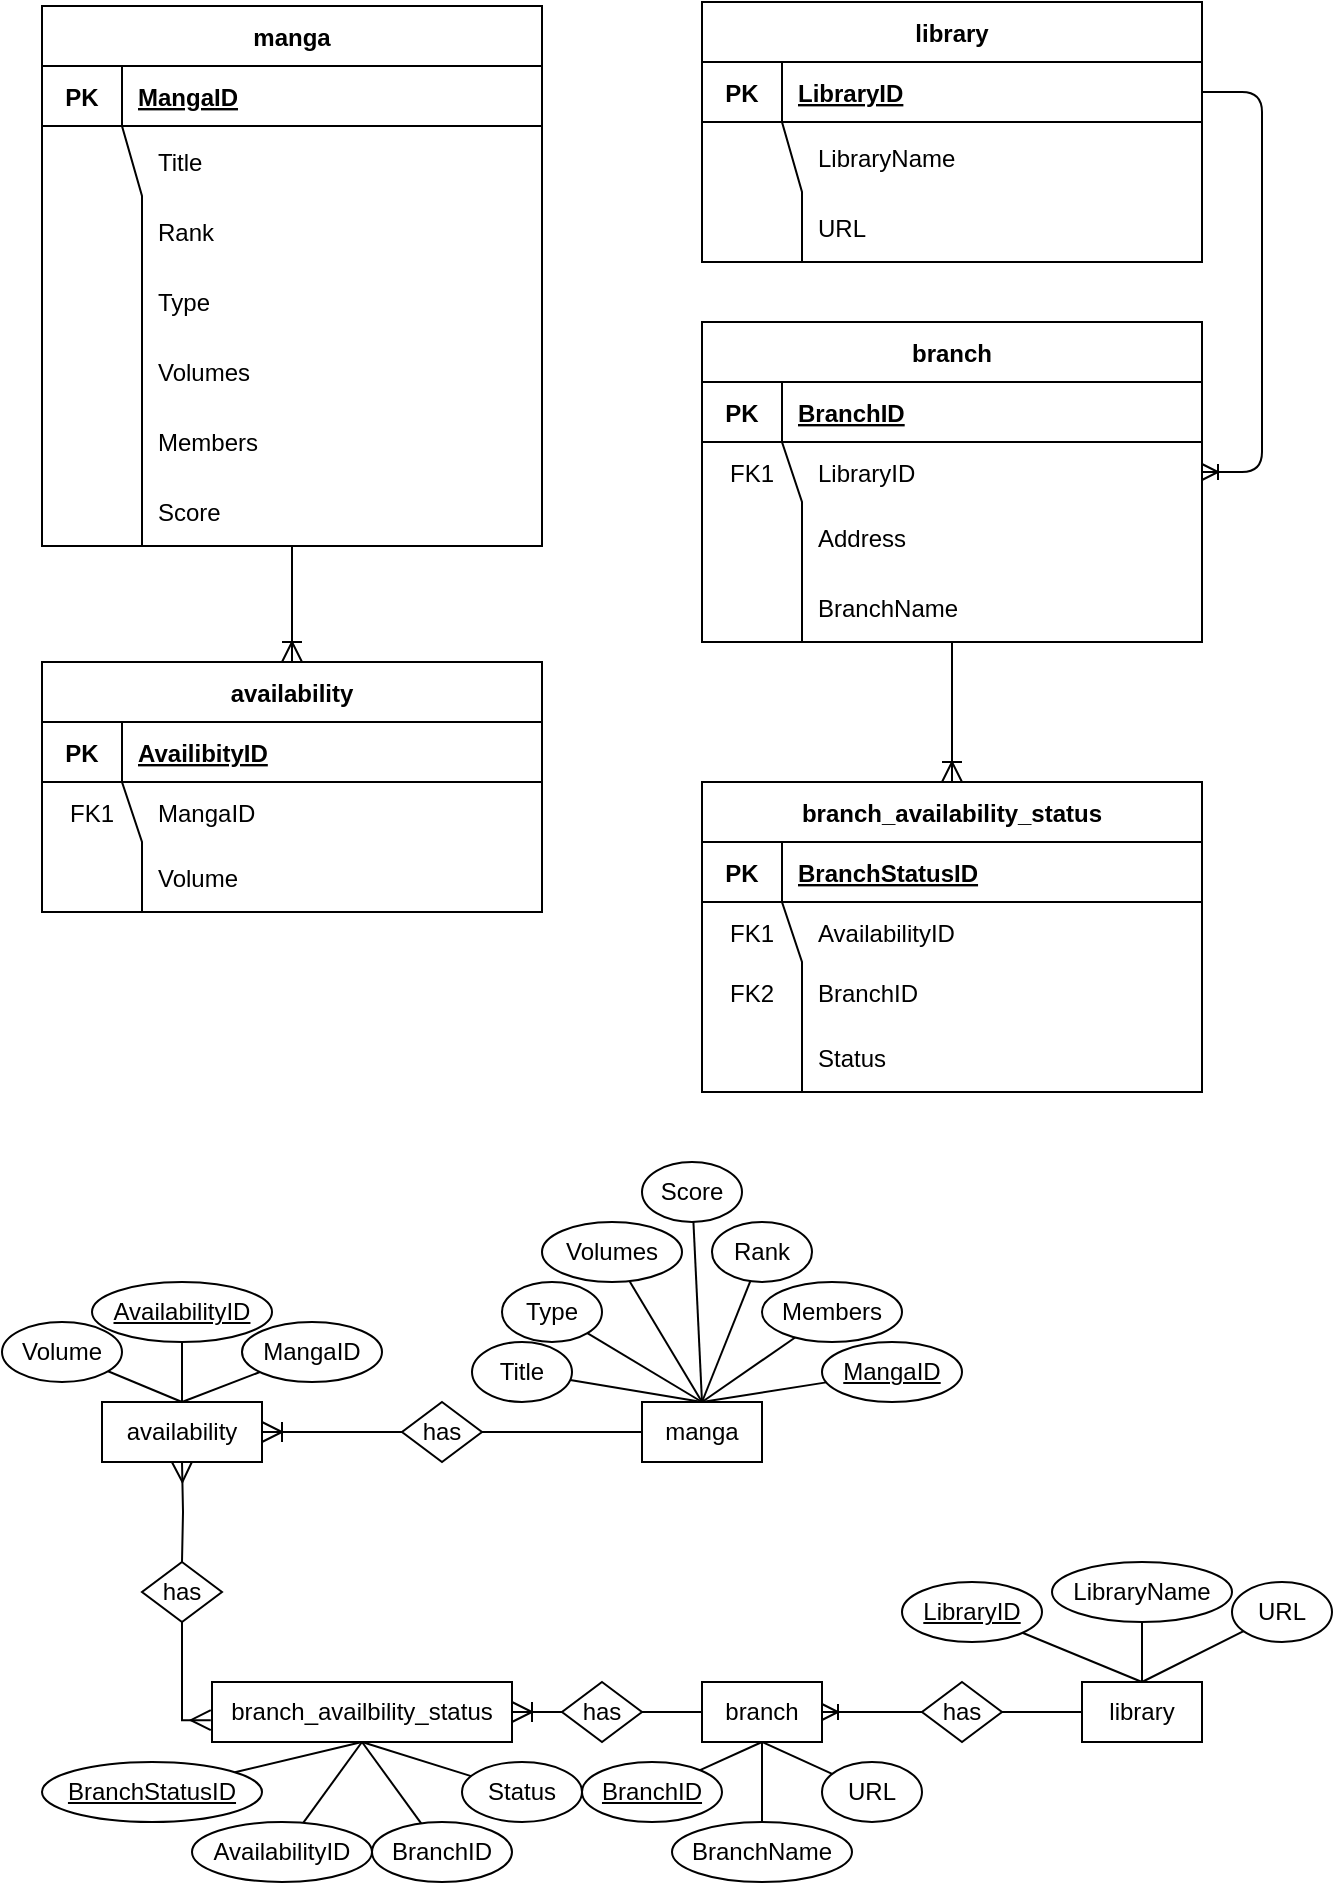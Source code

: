 <mxfile version="26.2.14">
  <diagram id="R2lEEEUBdFMjLlhIrx00" name="Page-1">
    <mxGraphModel dx="891" dy="528" grid="1" gridSize="10" guides="1" tooltips="1" connect="1" arrows="1" fold="1" page="1" pageScale="1" pageWidth="850" pageHeight="1100" math="0" shadow="0" extFonts="Permanent Marker^https://fonts.googleapis.com/css?family=Permanent+Marker">
      <root>
        <mxCell id="0" />
        <mxCell id="1" parent="0" />
        <mxCell id="C-vyLk0tnHw3VtMMgP7b-12" value="" style="edgeStyle=entityRelationEdgeStyle;endArrow=ERoneToMany;startArrow=none;endFill=0;startFill=0;" parent="1" source="C-vyLk0tnHw3VtMMgP7b-3" target="C-vyLk0tnHw3VtMMgP7b-17" edge="1">
          <mxGeometry width="100" height="100" relative="1" as="geometry">
            <mxPoint x="400" y="180" as="sourcePoint" />
            <mxPoint x="460" y="205" as="targetPoint" />
          </mxGeometry>
        </mxCell>
        <mxCell id="C-vyLk0tnHw3VtMMgP7b-2" value="library" style="shape=table;startSize=30;container=1;collapsible=1;childLayout=tableLayout;fixedRows=1;rowLines=0;fontStyle=1;align=center;resizeLast=1;" parent="1" vertex="1">
          <mxGeometry x="450" y="120" width="250" height="130" as="geometry" />
        </mxCell>
        <mxCell id="C-vyLk0tnHw3VtMMgP7b-3" value="" style="shape=partialRectangle;collapsible=0;dropTarget=0;pointerEvents=0;fillColor=none;points=[[0,0.5],[1,0.5]];portConstraint=eastwest;top=0;left=0;right=0;bottom=1;" parent="C-vyLk0tnHw3VtMMgP7b-2" vertex="1">
          <mxGeometry y="30" width="250" height="30" as="geometry" />
        </mxCell>
        <mxCell id="C-vyLk0tnHw3VtMMgP7b-4" value="PK" style="shape=partialRectangle;overflow=hidden;connectable=0;fillColor=none;top=0;left=0;bottom=0;right=0;fontStyle=1;" parent="C-vyLk0tnHw3VtMMgP7b-3" vertex="1">
          <mxGeometry width="40" height="30" as="geometry">
            <mxRectangle width="40" height="30" as="alternateBounds" />
          </mxGeometry>
        </mxCell>
        <mxCell id="C-vyLk0tnHw3VtMMgP7b-5" value="LibraryID" style="shape=partialRectangle;overflow=hidden;connectable=0;fillColor=none;top=0;left=0;bottom=0;right=0;align=left;spacingLeft=6;fontStyle=5;" parent="C-vyLk0tnHw3VtMMgP7b-3" vertex="1">
          <mxGeometry x="40" width="210" height="30" as="geometry">
            <mxRectangle width="210" height="30" as="alternateBounds" />
          </mxGeometry>
        </mxCell>
        <mxCell id="C-vyLk0tnHw3VtMMgP7b-6" value="" style="shape=partialRectangle;collapsible=0;dropTarget=0;pointerEvents=0;fillColor=none;points=[[0,0.5],[1,0.5]];portConstraint=eastwest;top=0;left=0;right=0;bottom=0;" parent="C-vyLk0tnHw3VtMMgP7b-2" vertex="1">
          <mxGeometry y="60" width="250" height="35" as="geometry" />
        </mxCell>
        <mxCell id="C-vyLk0tnHw3VtMMgP7b-7" value="" style="shape=partialRectangle;overflow=hidden;connectable=0;fillColor=none;top=0;left=0;bottom=0;right=0;" parent="C-vyLk0tnHw3VtMMgP7b-6" vertex="1">
          <mxGeometry width="50" height="35" as="geometry">
            <mxRectangle width="50" height="35" as="alternateBounds" />
          </mxGeometry>
        </mxCell>
        <mxCell id="C-vyLk0tnHw3VtMMgP7b-8" value="LibraryName" style="shape=partialRectangle;overflow=hidden;connectable=0;fillColor=none;top=0;left=0;bottom=0;right=0;align=left;spacingLeft=6;" parent="C-vyLk0tnHw3VtMMgP7b-6" vertex="1">
          <mxGeometry x="50" width="200" height="35" as="geometry">
            <mxRectangle width="200" height="35" as="alternateBounds" />
          </mxGeometry>
        </mxCell>
        <mxCell id="C-vyLk0tnHw3VtMMgP7b-9" value="" style="shape=partialRectangle;collapsible=0;dropTarget=0;pointerEvents=0;fillColor=none;points=[[0,0.5],[1,0.5]];portConstraint=eastwest;top=0;left=0;right=0;bottom=0;" parent="C-vyLk0tnHw3VtMMgP7b-2" vertex="1">
          <mxGeometry y="95" width="250" height="35" as="geometry" />
        </mxCell>
        <mxCell id="C-vyLk0tnHw3VtMMgP7b-10" value="" style="shape=partialRectangle;overflow=hidden;connectable=0;fillColor=none;top=0;left=0;bottom=0;right=0;" parent="C-vyLk0tnHw3VtMMgP7b-9" vertex="1">
          <mxGeometry width="50" height="35" as="geometry">
            <mxRectangle width="50" height="35" as="alternateBounds" />
          </mxGeometry>
        </mxCell>
        <mxCell id="C-vyLk0tnHw3VtMMgP7b-11" value="URL" style="shape=partialRectangle;overflow=hidden;connectable=0;fillColor=none;top=0;left=0;bottom=0;right=0;align=left;spacingLeft=6;" parent="C-vyLk0tnHw3VtMMgP7b-9" vertex="1">
          <mxGeometry x="50" width="200" height="35" as="geometry">
            <mxRectangle width="200" height="35" as="alternateBounds" />
          </mxGeometry>
        </mxCell>
        <mxCell id="C-vyLk0tnHw3VtMMgP7b-13" value="branch" style="shape=table;startSize=30;container=1;collapsible=1;childLayout=tableLayout;fixedRows=1;rowLines=0;fontStyle=1;align=center;resizeLast=1;" parent="1" vertex="1">
          <mxGeometry x="450" y="280" width="250" height="160" as="geometry" />
        </mxCell>
        <mxCell id="C-vyLk0tnHw3VtMMgP7b-14" value="" style="shape=partialRectangle;collapsible=0;dropTarget=0;pointerEvents=0;fillColor=none;points=[[0,0.5],[1,0.5]];portConstraint=eastwest;top=0;left=0;right=0;bottom=1;" parent="C-vyLk0tnHw3VtMMgP7b-13" vertex="1">
          <mxGeometry y="30" width="250" height="30" as="geometry" />
        </mxCell>
        <mxCell id="C-vyLk0tnHw3VtMMgP7b-15" value="PK" style="shape=partialRectangle;overflow=hidden;connectable=0;fillColor=none;top=0;left=0;bottom=0;right=0;fontStyle=1;" parent="C-vyLk0tnHw3VtMMgP7b-14" vertex="1">
          <mxGeometry width="40" height="30" as="geometry">
            <mxRectangle width="40" height="30" as="alternateBounds" />
          </mxGeometry>
        </mxCell>
        <mxCell id="C-vyLk0tnHw3VtMMgP7b-16" value="BranchID" style="shape=partialRectangle;overflow=hidden;connectable=0;fillColor=none;top=0;left=0;bottom=0;right=0;align=left;spacingLeft=6;fontStyle=5;" parent="C-vyLk0tnHw3VtMMgP7b-14" vertex="1">
          <mxGeometry x="40" width="210" height="30" as="geometry">
            <mxRectangle width="210" height="30" as="alternateBounds" />
          </mxGeometry>
        </mxCell>
        <mxCell id="C-vyLk0tnHw3VtMMgP7b-17" value="" style="shape=partialRectangle;collapsible=0;dropTarget=0;pointerEvents=0;fillColor=none;points=[[0,0.5],[1,0.5]];portConstraint=eastwest;top=0;left=0;right=0;bottom=0;" parent="C-vyLk0tnHw3VtMMgP7b-13" vertex="1">
          <mxGeometry y="60" width="250" height="30" as="geometry" />
        </mxCell>
        <mxCell id="C-vyLk0tnHw3VtMMgP7b-18" value="FK1" style="shape=partialRectangle;overflow=hidden;connectable=0;fillColor=none;top=0;left=0;bottom=0;right=0;" parent="C-vyLk0tnHw3VtMMgP7b-17" vertex="1">
          <mxGeometry width="50" height="30" as="geometry">
            <mxRectangle width="50" height="30" as="alternateBounds" />
          </mxGeometry>
        </mxCell>
        <mxCell id="C-vyLk0tnHw3VtMMgP7b-19" value="LibraryID" style="shape=partialRectangle;overflow=hidden;connectable=0;fillColor=none;top=0;left=0;bottom=0;right=0;align=left;spacingLeft=6;" parent="C-vyLk0tnHw3VtMMgP7b-17" vertex="1">
          <mxGeometry x="50" width="200" height="30" as="geometry">
            <mxRectangle width="200" height="30" as="alternateBounds" />
          </mxGeometry>
        </mxCell>
        <mxCell id="C-vyLk0tnHw3VtMMgP7b-20" value="" style="shape=partialRectangle;collapsible=0;dropTarget=0;pointerEvents=0;fillColor=none;points=[[0,0.5],[1,0.5]];portConstraint=eastwest;top=0;left=0;right=0;bottom=0;" parent="C-vyLk0tnHw3VtMMgP7b-13" vertex="1">
          <mxGeometry y="90" width="250" height="35" as="geometry" />
        </mxCell>
        <mxCell id="C-vyLk0tnHw3VtMMgP7b-21" value="" style="shape=partialRectangle;overflow=hidden;connectable=0;fillColor=none;top=0;left=0;bottom=0;right=0;" parent="C-vyLk0tnHw3VtMMgP7b-20" vertex="1">
          <mxGeometry width="50" height="35" as="geometry">
            <mxRectangle width="50" height="35" as="alternateBounds" />
          </mxGeometry>
        </mxCell>
        <mxCell id="C-vyLk0tnHw3VtMMgP7b-22" value="Address" style="shape=partialRectangle;overflow=hidden;connectable=0;fillColor=none;top=0;left=0;bottom=0;right=0;align=left;spacingLeft=6;" parent="C-vyLk0tnHw3VtMMgP7b-20" vertex="1">
          <mxGeometry x="50" width="200" height="35" as="geometry">
            <mxRectangle width="200" height="35" as="alternateBounds" />
          </mxGeometry>
        </mxCell>
        <mxCell id="KkR_2vFUV-d7AuDX6PfG-1" style="shape=partialRectangle;collapsible=0;dropTarget=0;pointerEvents=0;fillColor=none;points=[[0,0.5],[1,0.5]];portConstraint=eastwest;top=0;left=0;right=0;bottom=0;" parent="C-vyLk0tnHw3VtMMgP7b-13" vertex="1">
          <mxGeometry y="125" width="250" height="35" as="geometry" />
        </mxCell>
        <mxCell id="KkR_2vFUV-d7AuDX6PfG-2" style="shape=partialRectangle;overflow=hidden;connectable=0;fillColor=none;top=0;left=0;bottom=0;right=0;" parent="KkR_2vFUV-d7AuDX6PfG-1" vertex="1">
          <mxGeometry width="50" height="35" as="geometry">
            <mxRectangle width="50" height="35" as="alternateBounds" />
          </mxGeometry>
        </mxCell>
        <mxCell id="KkR_2vFUV-d7AuDX6PfG-3" value="BranchName" style="shape=partialRectangle;overflow=hidden;connectable=0;fillColor=none;top=0;left=0;bottom=0;right=0;align=left;spacingLeft=6;" parent="KkR_2vFUV-d7AuDX6PfG-1" vertex="1">
          <mxGeometry x="50" width="200" height="35" as="geometry">
            <mxRectangle width="200" height="35" as="alternateBounds" />
          </mxGeometry>
        </mxCell>
        <mxCell id="C-vyLk0tnHw3VtMMgP7b-23" value="manga" style="shape=table;startSize=30;container=1;collapsible=1;childLayout=tableLayout;fixedRows=1;rowLines=0;fontStyle=1;align=center;resizeLast=1;" parent="1" vertex="1">
          <mxGeometry x="120" y="122" width="250" height="270" as="geometry" />
        </mxCell>
        <mxCell id="C-vyLk0tnHw3VtMMgP7b-24" value="" style="shape=partialRectangle;collapsible=0;dropTarget=0;pointerEvents=0;fillColor=none;points=[[0,0.5],[1,0.5]];portConstraint=eastwest;top=0;left=0;right=0;bottom=1;" parent="C-vyLk0tnHw3VtMMgP7b-23" vertex="1">
          <mxGeometry y="30" width="250" height="30" as="geometry" />
        </mxCell>
        <mxCell id="C-vyLk0tnHw3VtMMgP7b-25" value="PK" style="shape=partialRectangle;overflow=hidden;connectable=0;fillColor=none;top=0;left=0;bottom=0;right=0;fontStyle=1;" parent="C-vyLk0tnHw3VtMMgP7b-24" vertex="1">
          <mxGeometry width="40" height="30" as="geometry">
            <mxRectangle width="40" height="30" as="alternateBounds" />
          </mxGeometry>
        </mxCell>
        <mxCell id="C-vyLk0tnHw3VtMMgP7b-26" value="MangaID" style="shape=partialRectangle;overflow=hidden;connectable=0;fillColor=none;top=0;left=0;bottom=0;right=0;align=left;spacingLeft=6;fontStyle=5;" parent="C-vyLk0tnHw3VtMMgP7b-24" vertex="1">
          <mxGeometry x="40" width="210" height="30" as="geometry">
            <mxRectangle width="210" height="30" as="alternateBounds" />
          </mxGeometry>
        </mxCell>
        <mxCell id="C-vyLk0tnHw3VtMMgP7b-27" value="" style="shape=partialRectangle;collapsible=0;dropTarget=0;pointerEvents=0;fillColor=none;points=[[0,0.5],[1,0.5]];portConstraint=eastwest;top=0;left=0;right=0;bottom=0;" parent="C-vyLk0tnHw3VtMMgP7b-23" vertex="1">
          <mxGeometry y="60" width="250" height="35" as="geometry" />
        </mxCell>
        <mxCell id="C-vyLk0tnHw3VtMMgP7b-28" value="" style="shape=partialRectangle;overflow=hidden;connectable=0;fillColor=none;top=0;left=0;bottom=0;right=0;" parent="C-vyLk0tnHw3VtMMgP7b-27" vertex="1">
          <mxGeometry width="50" height="35" as="geometry">
            <mxRectangle width="50" height="35" as="alternateBounds" />
          </mxGeometry>
        </mxCell>
        <mxCell id="C-vyLk0tnHw3VtMMgP7b-29" value="Title" style="shape=partialRectangle;overflow=hidden;connectable=0;fillColor=none;top=0;left=0;bottom=0;right=0;align=left;spacingLeft=6;" parent="C-vyLk0tnHw3VtMMgP7b-27" vertex="1">
          <mxGeometry x="50" width="200" height="35" as="geometry">
            <mxRectangle width="200" height="35" as="alternateBounds" />
          </mxGeometry>
        </mxCell>
        <mxCell id="FJgKcHKYgb7O-SjtHG3u-8" style="shape=partialRectangle;collapsible=0;dropTarget=0;pointerEvents=0;fillColor=none;points=[[0,0.5],[1,0.5]];portConstraint=eastwest;top=0;left=0;right=0;bottom=0;" parent="C-vyLk0tnHw3VtMMgP7b-23" vertex="1">
          <mxGeometry y="95" width="250" height="35" as="geometry" />
        </mxCell>
        <mxCell id="FJgKcHKYgb7O-SjtHG3u-9" style="shape=partialRectangle;overflow=hidden;connectable=0;fillColor=none;top=0;left=0;bottom=0;right=0;" parent="FJgKcHKYgb7O-SjtHG3u-8" vertex="1">
          <mxGeometry width="50" height="35" as="geometry">
            <mxRectangle width="50" height="35" as="alternateBounds" />
          </mxGeometry>
        </mxCell>
        <mxCell id="FJgKcHKYgb7O-SjtHG3u-10" value="Rank" style="shape=partialRectangle;overflow=hidden;connectable=0;fillColor=none;top=0;left=0;bottom=0;right=0;align=left;spacingLeft=6;" parent="FJgKcHKYgb7O-SjtHG3u-8" vertex="1">
          <mxGeometry x="50" width="200" height="35" as="geometry">
            <mxRectangle width="200" height="35" as="alternateBounds" />
          </mxGeometry>
        </mxCell>
        <mxCell id="FJgKcHKYgb7O-SjtHG3u-11" style="shape=partialRectangle;collapsible=0;dropTarget=0;pointerEvents=0;fillColor=none;points=[[0,0.5],[1,0.5]];portConstraint=eastwest;top=0;left=0;right=0;bottom=0;" parent="C-vyLk0tnHw3VtMMgP7b-23" vertex="1">
          <mxGeometry y="130" width="250" height="35" as="geometry" />
        </mxCell>
        <mxCell id="FJgKcHKYgb7O-SjtHG3u-12" style="shape=partialRectangle;overflow=hidden;connectable=0;fillColor=none;top=0;left=0;bottom=0;right=0;" parent="FJgKcHKYgb7O-SjtHG3u-11" vertex="1">
          <mxGeometry width="50" height="35" as="geometry">
            <mxRectangle width="50" height="35" as="alternateBounds" />
          </mxGeometry>
        </mxCell>
        <mxCell id="FJgKcHKYgb7O-SjtHG3u-13" value="Type" style="shape=partialRectangle;overflow=hidden;connectable=0;fillColor=none;top=0;left=0;bottom=0;right=0;align=left;spacingLeft=6;" parent="FJgKcHKYgb7O-SjtHG3u-11" vertex="1">
          <mxGeometry x="50" width="200" height="35" as="geometry">
            <mxRectangle width="200" height="35" as="alternateBounds" />
          </mxGeometry>
        </mxCell>
        <mxCell id="FJgKcHKYgb7O-SjtHG3u-14" style="shape=partialRectangle;collapsible=0;dropTarget=0;pointerEvents=0;fillColor=none;points=[[0,0.5],[1,0.5]];portConstraint=eastwest;top=0;left=0;right=0;bottom=0;" parent="C-vyLk0tnHw3VtMMgP7b-23" vertex="1">
          <mxGeometry y="165" width="250" height="35" as="geometry" />
        </mxCell>
        <mxCell id="FJgKcHKYgb7O-SjtHG3u-15" style="shape=partialRectangle;overflow=hidden;connectable=0;fillColor=none;top=0;left=0;bottom=0;right=0;" parent="FJgKcHKYgb7O-SjtHG3u-14" vertex="1">
          <mxGeometry width="50" height="35" as="geometry">
            <mxRectangle width="50" height="35" as="alternateBounds" />
          </mxGeometry>
        </mxCell>
        <mxCell id="FJgKcHKYgb7O-SjtHG3u-16" value="Volumes" style="shape=partialRectangle;overflow=hidden;connectable=0;fillColor=none;top=0;left=0;bottom=0;right=0;align=left;spacingLeft=6;" parent="FJgKcHKYgb7O-SjtHG3u-14" vertex="1">
          <mxGeometry x="50" width="200" height="35" as="geometry">
            <mxRectangle width="200" height="35" as="alternateBounds" />
          </mxGeometry>
        </mxCell>
        <mxCell id="FJgKcHKYgb7O-SjtHG3u-17" style="shape=partialRectangle;collapsible=0;dropTarget=0;pointerEvents=0;fillColor=none;points=[[0,0.5],[1,0.5]];portConstraint=eastwest;top=0;left=0;right=0;bottom=0;" parent="C-vyLk0tnHw3VtMMgP7b-23" vertex="1">
          <mxGeometry y="200" width="250" height="35" as="geometry" />
        </mxCell>
        <mxCell id="FJgKcHKYgb7O-SjtHG3u-18" style="shape=partialRectangle;overflow=hidden;connectable=0;fillColor=none;top=0;left=0;bottom=0;right=0;" parent="FJgKcHKYgb7O-SjtHG3u-17" vertex="1">
          <mxGeometry width="50" height="35" as="geometry">
            <mxRectangle width="50" height="35" as="alternateBounds" />
          </mxGeometry>
        </mxCell>
        <mxCell id="FJgKcHKYgb7O-SjtHG3u-19" value="Members" style="shape=partialRectangle;overflow=hidden;connectable=0;fillColor=none;top=0;left=0;bottom=0;right=0;align=left;spacingLeft=6;" parent="FJgKcHKYgb7O-SjtHG3u-17" vertex="1">
          <mxGeometry x="50" width="200" height="35" as="geometry">
            <mxRectangle width="200" height="35" as="alternateBounds" />
          </mxGeometry>
        </mxCell>
        <mxCell id="FJgKcHKYgb7O-SjtHG3u-20" style="shape=partialRectangle;collapsible=0;dropTarget=0;pointerEvents=0;fillColor=none;points=[[0,0.5],[1,0.5]];portConstraint=eastwest;top=0;left=0;right=0;bottom=0;" parent="C-vyLk0tnHw3VtMMgP7b-23" vertex="1">
          <mxGeometry y="235" width="250" height="35" as="geometry" />
        </mxCell>
        <mxCell id="FJgKcHKYgb7O-SjtHG3u-21" style="shape=partialRectangle;overflow=hidden;connectable=0;fillColor=none;top=0;left=0;bottom=0;right=0;" parent="FJgKcHKYgb7O-SjtHG3u-20" vertex="1">
          <mxGeometry width="50" height="35" as="geometry">
            <mxRectangle width="50" height="35" as="alternateBounds" />
          </mxGeometry>
        </mxCell>
        <mxCell id="FJgKcHKYgb7O-SjtHG3u-22" value="Score" style="shape=partialRectangle;overflow=hidden;connectable=0;fillColor=none;top=0;left=0;bottom=0;right=0;align=left;spacingLeft=6;" parent="FJgKcHKYgb7O-SjtHG3u-20" vertex="1">
          <mxGeometry x="50" width="200" height="35" as="geometry">
            <mxRectangle width="200" height="35" as="alternateBounds" />
          </mxGeometry>
        </mxCell>
        <mxCell id="KkR_2vFUV-d7AuDX6PfG-4" value="availability" style="shape=table;startSize=30;container=1;collapsible=1;childLayout=tableLayout;fixedRows=1;rowLines=0;fontStyle=1;align=center;resizeLast=1;" parent="1" vertex="1">
          <mxGeometry x="120" y="450" width="250" height="125" as="geometry" />
        </mxCell>
        <mxCell id="KkR_2vFUV-d7AuDX6PfG-5" value="" style="shape=partialRectangle;collapsible=0;dropTarget=0;pointerEvents=0;fillColor=none;points=[[0,0.5],[1,0.5]];portConstraint=eastwest;top=0;left=0;right=0;bottom=1;" parent="KkR_2vFUV-d7AuDX6PfG-4" vertex="1">
          <mxGeometry y="30" width="250" height="30" as="geometry" />
        </mxCell>
        <mxCell id="KkR_2vFUV-d7AuDX6PfG-6" value="PK" style="shape=partialRectangle;overflow=hidden;connectable=0;fillColor=none;top=0;left=0;bottom=0;right=0;fontStyle=1;" parent="KkR_2vFUV-d7AuDX6PfG-5" vertex="1">
          <mxGeometry width="40" height="30" as="geometry">
            <mxRectangle width="40" height="30" as="alternateBounds" />
          </mxGeometry>
        </mxCell>
        <mxCell id="KkR_2vFUV-d7AuDX6PfG-7" value="AvailibityID" style="shape=partialRectangle;overflow=hidden;connectable=0;fillColor=none;top=0;left=0;bottom=0;right=0;align=left;spacingLeft=6;fontStyle=5;" parent="KkR_2vFUV-d7AuDX6PfG-5" vertex="1">
          <mxGeometry x="40" width="210" height="30" as="geometry">
            <mxRectangle width="210" height="30" as="alternateBounds" />
          </mxGeometry>
        </mxCell>
        <mxCell id="KkR_2vFUV-d7AuDX6PfG-8" value="" style="shape=partialRectangle;collapsible=0;dropTarget=0;pointerEvents=0;fillColor=none;points=[[0,0.5],[1,0.5]];portConstraint=eastwest;top=0;left=0;right=0;bottom=0;" parent="KkR_2vFUV-d7AuDX6PfG-4" vertex="1">
          <mxGeometry y="60" width="250" height="30" as="geometry" />
        </mxCell>
        <mxCell id="KkR_2vFUV-d7AuDX6PfG-9" value="FK1" style="shape=partialRectangle;overflow=hidden;connectable=0;fillColor=none;top=0;left=0;bottom=0;right=0;" parent="KkR_2vFUV-d7AuDX6PfG-8" vertex="1">
          <mxGeometry width="50" height="30" as="geometry">
            <mxRectangle width="50" height="30" as="alternateBounds" />
          </mxGeometry>
        </mxCell>
        <mxCell id="KkR_2vFUV-d7AuDX6PfG-10" value="MangaID" style="shape=partialRectangle;overflow=hidden;connectable=0;fillColor=none;top=0;left=0;bottom=0;right=0;align=left;spacingLeft=6;" parent="KkR_2vFUV-d7AuDX6PfG-8" vertex="1">
          <mxGeometry x="50" width="200" height="30" as="geometry">
            <mxRectangle width="200" height="30" as="alternateBounds" />
          </mxGeometry>
        </mxCell>
        <mxCell id="KkR_2vFUV-d7AuDX6PfG-11" value="" style="shape=partialRectangle;collapsible=0;dropTarget=0;pointerEvents=0;fillColor=none;points=[[0,0.5],[1,0.5]];portConstraint=eastwest;top=0;left=0;right=0;bottom=0;" parent="KkR_2vFUV-d7AuDX6PfG-4" vertex="1">
          <mxGeometry y="90" width="250" height="35" as="geometry" />
        </mxCell>
        <mxCell id="KkR_2vFUV-d7AuDX6PfG-12" value="" style="shape=partialRectangle;overflow=hidden;connectable=0;fillColor=none;top=0;left=0;bottom=0;right=0;" parent="KkR_2vFUV-d7AuDX6PfG-11" vertex="1">
          <mxGeometry width="50" height="35" as="geometry">
            <mxRectangle width="50" height="35" as="alternateBounds" />
          </mxGeometry>
        </mxCell>
        <mxCell id="KkR_2vFUV-d7AuDX6PfG-13" value="Volume" style="shape=partialRectangle;overflow=hidden;connectable=0;fillColor=none;top=0;left=0;bottom=0;right=0;align=left;spacingLeft=6;" parent="KkR_2vFUV-d7AuDX6PfG-11" vertex="1">
          <mxGeometry x="50" width="200" height="35" as="geometry">
            <mxRectangle width="200" height="35" as="alternateBounds" />
          </mxGeometry>
        </mxCell>
        <mxCell id="KkR_2vFUV-d7AuDX6PfG-17" value="branch_availability_status" style="shape=table;startSize=30;container=1;collapsible=1;childLayout=tableLayout;fixedRows=1;rowLines=0;fontStyle=1;align=center;resizeLast=1;" parent="1" vertex="1">
          <mxGeometry x="450" y="510" width="250" height="155" as="geometry" />
        </mxCell>
        <mxCell id="KkR_2vFUV-d7AuDX6PfG-18" value="" style="shape=partialRectangle;collapsible=0;dropTarget=0;pointerEvents=0;fillColor=none;points=[[0,0.5],[1,0.5]];portConstraint=eastwest;top=0;left=0;right=0;bottom=1;" parent="KkR_2vFUV-d7AuDX6PfG-17" vertex="1">
          <mxGeometry y="30" width="250" height="30" as="geometry" />
        </mxCell>
        <mxCell id="KkR_2vFUV-d7AuDX6PfG-19" value="PK" style="shape=partialRectangle;overflow=hidden;connectable=0;fillColor=none;top=0;left=0;bottom=0;right=0;fontStyle=1;" parent="KkR_2vFUV-d7AuDX6PfG-18" vertex="1">
          <mxGeometry width="40" height="30" as="geometry">
            <mxRectangle width="40" height="30" as="alternateBounds" />
          </mxGeometry>
        </mxCell>
        <mxCell id="KkR_2vFUV-d7AuDX6PfG-20" value="BranchStatusID" style="shape=partialRectangle;overflow=hidden;connectable=0;fillColor=none;top=0;left=0;bottom=0;right=0;align=left;spacingLeft=6;fontStyle=5;" parent="KkR_2vFUV-d7AuDX6PfG-18" vertex="1">
          <mxGeometry x="40" width="210" height="30" as="geometry">
            <mxRectangle width="210" height="30" as="alternateBounds" />
          </mxGeometry>
        </mxCell>
        <mxCell id="KkR_2vFUV-d7AuDX6PfG-21" value="" style="shape=partialRectangle;collapsible=0;dropTarget=0;pointerEvents=0;fillColor=none;points=[[0,0.5],[1,0.5]];portConstraint=eastwest;top=0;left=0;right=0;bottom=0;" parent="KkR_2vFUV-d7AuDX6PfG-17" vertex="1">
          <mxGeometry y="60" width="250" height="30" as="geometry" />
        </mxCell>
        <mxCell id="KkR_2vFUV-d7AuDX6PfG-22" value="FK1" style="shape=partialRectangle;overflow=hidden;connectable=0;fillColor=none;top=0;left=0;bottom=0;right=0;" parent="KkR_2vFUV-d7AuDX6PfG-21" vertex="1">
          <mxGeometry width="50" height="30" as="geometry">
            <mxRectangle width="50" height="30" as="alternateBounds" />
          </mxGeometry>
        </mxCell>
        <mxCell id="KkR_2vFUV-d7AuDX6PfG-23" value="AvailabilityID" style="shape=partialRectangle;overflow=hidden;connectable=0;fillColor=none;top=0;left=0;bottom=0;right=0;align=left;spacingLeft=6;" parent="KkR_2vFUV-d7AuDX6PfG-21" vertex="1">
          <mxGeometry x="50" width="200" height="30" as="geometry">
            <mxRectangle width="200" height="30" as="alternateBounds" />
          </mxGeometry>
        </mxCell>
        <mxCell id="KkR_2vFUV-d7AuDX6PfG-24" value="" style="shape=partialRectangle;collapsible=0;dropTarget=0;pointerEvents=0;fillColor=none;points=[[0,0.5],[1,0.5]];portConstraint=eastwest;top=0;left=0;right=0;bottom=0;" parent="KkR_2vFUV-d7AuDX6PfG-17" vertex="1">
          <mxGeometry y="90" width="250" height="30" as="geometry" />
        </mxCell>
        <mxCell id="KkR_2vFUV-d7AuDX6PfG-25" value="FK2" style="shape=partialRectangle;overflow=hidden;connectable=0;fillColor=none;top=0;left=0;bottom=0;right=0;" parent="KkR_2vFUV-d7AuDX6PfG-24" vertex="1">
          <mxGeometry width="50" height="30" as="geometry">
            <mxRectangle width="50" height="30" as="alternateBounds" />
          </mxGeometry>
        </mxCell>
        <mxCell id="KkR_2vFUV-d7AuDX6PfG-26" value="BranchID" style="shape=partialRectangle;overflow=hidden;connectable=0;fillColor=none;top=0;left=0;bottom=0;right=0;align=left;spacingLeft=6;" parent="KkR_2vFUV-d7AuDX6PfG-24" vertex="1">
          <mxGeometry x="50" width="200" height="30" as="geometry">
            <mxRectangle width="200" height="30" as="alternateBounds" />
          </mxGeometry>
        </mxCell>
        <mxCell id="KkR_2vFUV-d7AuDX6PfG-27" style="shape=partialRectangle;collapsible=0;dropTarget=0;pointerEvents=0;fillColor=none;points=[[0,0.5],[1,0.5]];portConstraint=eastwest;top=0;left=0;right=0;bottom=0;" parent="KkR_2vFUV-d7AuDX6PfG-17" vertex="1">
          <mxGeometry y="120" width="250" height="35" as="geometry" />
        </mxCell>
        <mxCell id="KkR_2vFUV-d7AuDX6PfG-28" style="shape=partialRectangle;overflow=hidden;connectable=0;fillColor=none;top=0;left=0;bottom=0;right=0;" parent="KkR_2vFUV-d7AuDX6PfG-27" vertex="1">
          <mxGeometry width="50" height="35" as="geometry">
            <mxRectangle width="50" height="35" as="alternateBounds" />
          </mxGeometry>
        </mxCell>
        <mxCell id="KkR_2vFUV-d7AuDX6PfG-29" value="Status" style="shape=partialRectangle;overflow=hidden;connectable=0;fillColor=none;top=0;left=0;bottom=0;right=0;align=left;spacingLeft=6;" parent="KkR_2vFUV-d7AuDX6PfG-27" vertex="1">
          <mxGeometry x="50" width="200" height="35" as="geometry">
            <mxRectangle width="200" height="35" as="alternateBounds" />
          </mxGeometry>
        </mxCell>
        <mxCell id="KkR_2vFUV-d7AuDX6PfG-33" value="" style="fontSize=12;html=1;endArrow=ERoneToMany;rounded=0;startSize=8;endSize=8;exitX=0.5;exitY=1;exitDx=0;exitDy=0;" parent="1" source="C-vyLk0tnHw3VtMMgP7b-23" target="KkR_2vFUV-d7AuDX6PfG-4" edge="1">
          <mxGeometry width="100" height="100" relative="1" as="geometry">
            <mxPoint x="220" y="370" as="sourcePoint" />
            <mxPoint x="480" y="390" as="targetPoint" />
          </mxGeometry>
        </mxCell>
        <mxCell id="KkR_2vFUV-d7AuDX6PfG-37" value="" style="fontSize=12;html=1;endArrow=ERoneToMany;rounded=0;startSize=8;endSize=8;exitX=0.5;exitY=1;exitDx=0;exitDy=0;entryX=0.5;entryY=0;entryDx=0;entryDy=0;" parent="1" source="C-vyLk0tnHw3VtMMgP7b-13" target="KkR_2vFUV-d7AuDX6PfG-17" edge="1">
          <mxGeometry width="100" height="100" relative="1" as="geometry">
            <mxPoint x="620" y="472" as="sourcePoint" />
            <mxPoint x="620" y="550" as="targetPoint" />
          </mxGeometry>
        </mxCell>
        <mxCell id="rftOn5IvLd656nI05D16-1" value="manga" style="rounded=0;whiteSpace=wrap;html=1;" vertex="1" parent="1">
          <mxGeometry x="420" y="820" width="60" height="30" as="geometry" />
        </mxCell>
        <mxCell id="rftOn5IvLd656nI05D16-2" value="availability" style="rounded=0;whiteSpace=wrap;html=1;" vertex="1" parent="1">
          <mxGeometry x="150" y="820" width="80" height="30" as="geometry" />
        </mxCell>
        <mxCell id="rftOn5IvLd656nI05D16-3" value="library" style="rounded=0;whiteSpace=wrap;html=1;" vertex="1" parent="1">
          <mxGeometry x="640" y="960" width="60" height="30" as="geometry" />
        </mxCell>
        <mxCell id="rftOn5IvLd656nI05D16-4" value="branch_availbility_status" style="rounded=0;whiteSpace=wrap;html=1;" vertex="1" parent="1">
          <mxGeometry x="205" y="960" width="150" height="30" as="geometry" />
        </mxCell>
        <mxCell id="rftOn5IvLd656nI05D16-5" value="branch" style="rounded=0;whiteSpace=wrap;html=1;" vertex="1" parent="1">
          <mxGeometry x="450" y="960" width="60" height="30" as="geometry" />
        </mxCell>
        <mxCell id="rftOn5IvLd656nI05D16-6" value="" style="fontSize=12;html=1;endArrow=ERmany;startArrow=none;rounded=0;startSize=8;endSize=8;edgeStyle=orthogonalEdgeStyle;startFill=0;" edge="1" parent="1" target="rftOn5IvLd656nI05D16-2">
          <mxGeometry width="100" height="100" relative="1" as="geometry">
            <mxPoint x="190" y="900" as="sourcePoint" />
            <mxPoint x="330" y="790" as="targetPoint" />
          </mxGeometry>
        </mxCell>
        <mxCell id="rftOn5IvLd656nI05D16-7" value="" style="fontSize=12;html=1;endArrow=ERoneToMany;rounded=0;startSize=8;endSize=8;entryX=1;entryY=0.5;entryDx=0;entryDy=0;" edge="1" parent="1" target="rftOn5IvLd656nI05D16-2">
          <mxGeometry width="100" height="100" relative="1" as="geometry">
            <mxPoint x="300" y="835" as="sourcePoint" />
            <mxPoint x="255" y="460" as="targetPoint" />
          </mxGeometry>
        </mxCell>
        <mxCell id="rftOn5IvLd656nI05D16-8" value="" style="fontSize=12;html=1;endArrow=ERoneToMany;rounded=0;startSize=8;endSize=8;entryX=1;entryY=0.5;entryDx=0;entryDy=0;" edge="1" parent="1" target="rftOn5IvLd656nI05D16-4">
          <mxGeometry width="100" height="100" relative="1" as="geometry">
            <mxPoint x="380" y="975" as="sourcePoint" />
            <mxPoint x="585" y="520" as="targetPoint" />
          </mxGeometry>
        </mxCell>
        <mxCell id="rftOn5IvLd656nI05D16-9" value="" style="endArrow=ERoneToMany;startArrow=none;endFill=0;startFill=0;entryX=1;entryY=0.5;entryDx=0;entryDy=0;" edge="1" parent="1" target="rftOn5IvLd656nI05D16-5">
          <mxGeometry width="100" height="100" relative="1" as="geometry">
            <mxPoint x="560" y="975" as="sourcePoint" />
            <mxPoint x="710" y="365" as="targetPoint" />
          </mxGeometry>
        </mxCell>
        <mxCell id="rftOn5IvLd656nI05D16-15" style="edgeStyle=none;curved=1;rounded=0;orthogonalLoop=1;jettySize=auto;html=1;entryX=0.5;entryY=0;entryDx=0;entryDy=0;fontSize=12;endArrow=none;startFill=0;" edge="1" parent="1" source="rftOn5IvLd656nI05D16-10" target="rftOn5IvLd656nI05D16-3">
          <mxGeometry relative="1" as="geometry" />
        </mxCell>
        <mxCell id="rftOn5IvLd656nI05D16-10" value="LibraryName" style="ellipse;whiteSpace=wrap;html=1;" vertex="1" parent="1">
          <mxGeometry x="625" y="900" width="90" height="30" as="geometry" />
        </mxCell>
        <mxCell id="rftOn5IvLd656nI05D16-14" style="edgeStyle=none;curved=1;rounded=0;orthogonalLoop=1;jettySize=auto;html=1;fontSize=12;entryX=0.5;entryY=0;entryDx=0;entryDy=0;endArrow=none;startFill=0;" edge="1" parent="1" source="rftOn5IvLd656nI05D16-11" target="rftOn5IvLd656nI05D16-3">
          <mxGeometry relative="1" as="geometry" />
        </mxCell>
        <mxCell id="rftOn5IvLd656nI05D16-11" value="&lt;u&gt;LibraryID&lt;/u&gt;" style="ellipse;whiteSpace=wrap;html=1;" vertex="1" parent="1">
          <mxGeometry x="550" y="910" width="70" height="30" as="geometry" />
        </mxCell>
        <mxCell id="rftOn5IvLd656nI05D16-16" style="edgeStyle=none;curved=1;rounded=0;orthogonalLoop=1;jettySize=auto;html=1;fontSize=12;endArrow=none;startFill=0;" edge="1" parent="1" source="rftOn5IvLd656nI05D16-12">
          <mxGeometry relative="1" as="geometry">
            <mxPoint x="670" y="960" as="targetPoint" />
          </mxGeometry>
        </mxCell>
        <mxCell id="rftOn5IvLd656nI05D16-12" value="URL" style="ellipse;whiteSpace=wrap;html=1;" vertex="1" parent="1">
          <mxGeometry x="715" y="910" width="50" height="30" as="geometry" />
        </mxCell>
        <mxCell id="rftOn5IvLd656nI05D16-21" style="edgeStyle=none;curved=1;rounded=0;orthogonalLoop=1;jettySize=auto;html=1;entryX=0.5;entryY=1;entryDx=0;entryDy=0;fontSize=12;startSize=8;endSize=8;endArrow=none;startFill=0;" edge="1" parent="1" source="rftOn5IvLd656nI05D16-17" target="rftOn5IvLd656nI05D16-4">
          <mxGeometry relative="1" as="geometry" />
        </mxCell>
        <mxCell id="rftOn5IvLd656nI05D16-17" value="&lt;u&gt;BranchStatusID&lt;/u&gt;" style="ellipse;whiteSpace=wrap;html=1;" vertex="1" parent="1">
          <mxGeometry x="120" y="1000" width="110" height="30" as="geometry" />
        </mxCell>
        <mxCell id="rftOn5IvLd656nI05D16-22" style="edgeStyle=none;curved=1;rounded=0;orthogonalLoop=1;jettySize=auto;html=1;fontSize=12;startSize=8;endSize=8;endArrow=none;startFill=0;" edge="1" parent="1" source="rftOn5IvLd656nI05D16-18">
          <mxGeometry relative="1" as="geometry">
            <mxPoint x="280" y="990" as="targetPoint" />
          </mxGeometry>
        </mxCell>
        <mxCell id="rftOn5IvLd656nI05D16-18" value="AvailabilityID" style="ellipse;whiteSpace=wrap;html=1;" vertex="1" parent="1">
          <mxGeometry x="195" y="1030" width="90" height="30" as="geometry" />
        </mxCell>
        <mxCell id="rftOn5IvLd656nI05D16-23" style="edgeStyle=none;curved=1;rounded=0;orthogonalLoop=1;jettySize=auto;html=1;entryX=0.5;entryY=1;entryDx=0;entryDy=0;fontSize=12;startSize=8;endSize=8;endArrow=none;startFill=0;" edge="1" parent="1" source="rftOn5IvLd656nI05D16-19" target="rftOn5IvLd656nI05D16-4">
          <mxGeometry relative="1" as="geometry" />
        </mxCell>
        <mxCell id="rftOn5IvLd656nI05D16-19" value="BranchID" style="ellipse;whiteSpace=wrap;html=1;" vertex="1" parent="1">
          <mxGeometry x="285" y="1030" width="70" height="30" as="geometry" />
        </mxCell>
        <mxCell id="rftOn5IvLd656nI05D16-24" style="edgeStyle=none;curved=1;rounded=0;orthogonalLoop=1;jettySize=auto;html=1;entryX=0.5;entryY=1;entryDx=0;entryDy=0;fontSize=12;startSize=8;endSize=8;endArrow=none;startFill=0;" edge="1" parent="1" source="rftOn5IvLd656nI05D16-20" target="rftOn5IvLd656nI05D16-4">
          <mxGeometry relative="1" as="geometry" />
        </mxCell>
        <mxCell id="rftOn5IvLd656nI05D16-20" value="Status" style="ellipse;whiteSpace=wrap;html=1;" vertex="1" parent="1">
          <mxGeometry x="330" y="1000" width="60" height="30" as="geometry" />
        </mxCell>
        <mxCell id="rftOn5IvLd656nI05D16-41" style="edgeStyle=none;curved=1;rounded=0;orthogonalLoop=1;jettySize=auto;html=1;entryX=0.5;entryY=0;entryDx=0;entryDy=0;fontSize=12;startSize=8;endSize=8;endArrow=none;startFill=0;" edge="1" parent="1" source="rftOn5IvLd656nI05D16-25" target="rftOn5IvLd656nI05D16-1">
          <mxGeometry relative="1" as="geometry" />
        </mxCell>
        <mxCell id="rftOn5IvLd656nI05D16-25" value="&lt;u&gt;MangaID&lt;/u&gt;" style="ellipse;whiteSpace=wrap;html=1;" vertex="1" parent="1">
          <mxGeometry x="510" y="790" width="70" height="30" as="geometry" />
        </mxCell>
        <mxCell id="rftOn5IvLd656nI05D16-26" value="Type" style="ellipse;whiteSpace=wrap;html=1;" vertex="1" parent="1">
          <mxGeometry x="350" y="760" width="50" height="30" as="geometry" />
        </mxCell>
        <mxCell id="rftOn5IvLd656nI05D16-27" value="Rank" style="ellipse;whiteSpace=wrap;html=1;" vertex="1" parent="1">
          <mxGeometry x="455" y="730" width="50" height="30" as="geometry" />
        </mxCell>
        <mxCell id="rftOn5IvLd656nI05D16-44" style="edgeStyle=none;curved=1;rounded=0;orthogonalLoop=1;jettySize=auto;html=1;fontSize=12;startSize=8;endSize=8;endArrow=none;startFill=0;" edge="1" parent="1" source="rftOn5IvLd656nI05D16-28">
          <mxGeometry relative="1" as="geometry">
            <mxPoint x="450" y="820" as="targetPoint" />
          </mxGeometry>
        </mxCell>
        <mxCell id="rftOn5IvLd656nI05D16-28" value="Title" style="ellipse;whiteSpace=wrap;html=1;" vertex="1" parent="1">
          <mxGeometry x="335" y="790" width="50" height="30" as="geometry" />
        </mxCell>
        <mxCell id="rftOn5IvLd656nI05D16-51" style="edgeStyle=none;curved=1;rounded=0;orthogonalLoop=1;jettySize=auto;html=1;fontSize=12;startSize=8;endSize=8;endArrow=none;startFill=0;" edge="1" parent="1" source="rftOn5IvLd656nI05D16-29">
          <mxGeometry relative="1" as="geometry">
            <mxPoint x="480" y="990.0" as="targetPoint" />
          </mxGeometry>
        </mxCell>
        <mxCell id="rftOn5IvLd656nI05D16-29" value="&lt;u&gt;BranchID&lt;/u&gt;" style="ellipse;whiteSpace=wrap;html=1;" vertex="1" parent="1">
          <mxGeometry x="390" y="1000" width="70" height="30" as="geometry" />
        </mxCell>
        <mxCell id="rftOn5IvLd656nI05D16-52" style="edgeStyle=none;curved=1;rounded=0;orthogonalLoop=1;jettySize=auto;html=1;fontSize=12;startSize=8;endSize=8;endArrow=none;startFill=0;" edge="1" parent="1" source="rftOn5IvLd656nI05D16-30">
          <mxGeometry relative="1" as="geometry">
            <mxPoint x="480" y="990.0" as="targetPoint" />
          </mxGeometry>
        </mxCell>
        <mxCell id="rftOn5IvLd656nI05D16-30" value="BranchName" style="ellipse;whiteSpace=wrap;html=1;" vertex="1" parent="1">
          <mxGeometry x="435" y="1030" width="90" height="30" as="geometry" />
        </mxCell>
        <mxCell id="rftOn5IvLd656nI05D16-53" style="edgeStyle=none;curved=1;rounded=0;orthogonalLoop=1;jettySize=auto;html=1;fontSize=12;startSize=8;endSize=8;endArrow=none;startFill=0;" edge="1" parent="1" source="rftOn5IvLd656nI05D16-31">
          <mxGeometry relative="1" as="geometry">
            <mxPoint x="480" y="990.0" as="targetPoint" />
          </mxGeometry>
        </mxCell>
        <mxCell id="rftOn5IvLd656nI05D16-31" value="URL" style="ellipse;whiteSpace=wrap;html=1;" vertex="1" parent="1">
          <mxGeometry x="510" y="1000" width="50" height="30" as="geometry" />
        </mxCell>
        <mxCell id="rftOn5IvLd656nI05D16-37" style="edgeStyle=none;curved=1;rounded=0;orthogonalLoop=1;jettySize=auto;html=1;entryX=0.5;entryY=0;entryDx=0;entryDy=0;fontSize=12;startSize=8;endSize=8;endArrow=none;startFill=0;" edge="1" parent="1" source="rftOn5IvLd656nI05D16-33" target="rftOn5IvLd656nI05D16-2">
          <mxGeometry relative="1" as="geometry" />
        </mxCell>
        <mxCell id="rftOn5IvLd656nI05D16-33" value="Volume" style="ellipse;whiteSpace=wrap;html=1;" vertex="1" parent="1">
          <mxGeometry x="100" y="780" width="60" height="30" as="geometry" />
        </mxCell>
        <mxCell id="rftOn5IvLd656nI05D16-38" style="edgeStyle=none;curved=1;rounded=0;orthogonalLoop=1;jettySize=auto;html=1;fontSize=12;startSize=8;endSize=8;endArrow=none;startFill=0;" edge="1" parent="1" source="rftOn5IvLd656nI05D16-34">
          <mxGeometry relative="1" as="geometry">
            <mxPoint x="190" y="820" as="targetPoint" />
          </mxGeometry>
        </mxCell>
        <mxCell id="rftOn5IvLd656nI05D16-34" value="&lt;u&gt;AvailabilityID&lt;/u&gt;" style="ellipse;whiteSpace=wrap;html=1;" vertex="1" parent="1">
          <mxGeometry x="145" y="760" width="90" height="30" as="geometry" />
        </mxCell>
        <mxCell id="rftOn5IvLd656nI05D16-39" value="MangaID" style="ellipse;whiteSpace=wrap;html=1;" vertex="1" parent="1">
          <mxGeometry x="220" y="780" width="70" height="30" as="geometry" />
        </mxCell>
        <mxCell id="rftOn5IvLd656nI05D16-40" style="edgeStyle=none;curved=1;rounded=0;orthogonalLoop=1;jettySize=auto;html=1;entryX=0.5;entryY=0;entryDx=0;entryDy=0;fontSize=12;startSize=8;endSize=8;endArrow=none;startFill=0;" edge="1" parent="1" source="rftOn5IvLd656nI05D16-39" target="rftOn5IvLd656nI05D16-2">
          <mxGeometry relative="1" as="geometry" />
        </mxCell>
        <mxCell id="rftOn5IvLd656nI05D16-42" style="edgeStyle=none;curved=1;rounded=0;orthogonalLoop=1;jettySize=auto;html=1;fontSize=12;startSize=8;endSize=8;endArrow=none;startFill=0;" edge="1" parent="1" source="rftOn5IvLd656nI05D16-27">
          <mxGeometry relative="1" as="geometry">
            <mxPoint x="450" y="820" as="targetPoint" />
          </mxGeometry>
        </mxCell>
        <mxCell id="rftOn5IvLd656nI05D16-43" style="edgeStyle=none;curved=1;rounded=0;orthogonalLoop=1;jettySize=auto;html=1;fontSize=12;startSize=8;endSize=8;endArrow=none;startFill=0;" edge="1" parent="1" source="rftOn5IvLd656nI05D16-26">
          <mxGeometry relative="1" as="geometry">
            <mxPoint x="450" y="820" as="targetPoint" />
          </mxGeometry>
        </mxCell>
        <mxCell id="rftOn5IvLd656nI05D16-45" value="Volumes&lt;span style=&quot;color: rgba(0, 0, 0, 0); font-family: monospace; font-size: 0px; text-align: start; text-wrap-mode: nowrap;&quot;&gt;%3CmxGraphModel%3E%3Croot%3E%3CmxCell%20id%3D%220%22%2F%3E%3CmxCell%20id%3D%221%22%20parent%3D%220%22%2F%3E%3CmxCell%20id%3D%222%22%20value%3D%22Rank%22%20style%3D%22ellipse%3BwhiteSpace%3Dwrap%3Bhtml%3D1%3B%22%20vertex%3D%221%22%20parent%3D%221%22%3E%3CmxGeometry%20x%3D%22465%22%20y%3D%22740%22%20width%3D%2270%22%20height%3D%2230%22%20as%3D%22geometry%22%2F%3E%3C%2FmxCell%3E%3C%2Froot%3E%3C%2FmxGraphModel%3E&lt;/span&gt;" style="ellipse;whiteSpace=wrap;html=1;" vertex="1" parent="1">
          <mxGeometry x="370" y="730" width="70" height="30" as="geometry" />
        </mxCell>
        <mxCell id="rftOn5IvLd656nI05D16-46" value="Score" style="ellipse;whiteSpace=wrap;html=1;" vertex="1" parent="1">
          <mxGeometry x="420" y="700" width="50" height="30" as="geometry" />
        </mxCell>
        <mxCell id="rftOn5IvLd656nI05D16-47" value="Members" style="ellipse;whiteSpace=wrap;html=1;" vertex="1" parent="1">
          <mxGeometry x="480" y="760" width="70" height="30" as="geometry" />
        </mxCell>
        <mxCell id="rftOn5IvLd656nI05D16-48" style="edgeStyle=none;curved=1;rounded=0;orthogonalLoop=1;jettySize=auto;html=1;fontSize=12;startSize=8;endSize=8;endArrow=none;startFill=0;" edge="1" parent="1" source="rftOn5IvLd656nI05D16-45">
          <mxGeometry relative="1" as="geometry">
            <mxPoint x="450" y="820" as="targetPoint" />
          </mxGeometry>
        </mxCell>
        <mxCell id="rftOn5IvLd656nI05D16-49" style="edgeStyle=none;curved=1;rounded=0;orthogonalLoop=1;jettySize=auto;html=1;fontSize=12;startSize=8;endSize=8;endArrow=none;startFill=0;" edge="1" parent="1" source="rftOn5IvLd656nI05D16-46">
          <mxGeometry relative="1" as="geometry">
            <mxPoint x="450" y="820" as="targetPoint" />
          </mxGeometry>
        </mxCell>
        <mxCell id="rftOn5IvLd656nI05D16-50" style="edgeStyle=none;curved=1;rounded=0;orthogonalLoop=1;jettySize=auto;html=1;fontSize=12;startSize=8;endSize=8;endArrow=none;startFill=0;" edge="1" parent="1" source="rftOn5IvLd656nI05D16-47">
          <mxGeometry relative="1" as="geometry">
            <mxPoint x="450" y="820" as="targetPoint" />
          </mxGeometry>
        </mxCell>
        <mxCell id="rftOn5IvLd656nI05D16-56" style="edgeStyle=none;curved=1;rounded=0;orthogonalLoop=1;jettySize=auto;html=1;entryX=0;entryY=0.5;entryDx=0;entryDy=0;fontSize=12;startSize=8;endSize=8;endArrow=none;startFill=0;" edge="1" parent="1" source="rftOn5IvLd656nI05D16-55" target="rftOn5IvLd656nI05D16-5">
          <mxGeometry relative="1" as="geometry" />
        </mxCell>
        <mxCell id="rftOn5IvLd656nI05D16-55" value="has" style="rhombus;whiteSpace=wrap;html=1;" vertex="1" parent="1">
          <mxGeometry x="380" y="960" width="40" height="30" as="geometry" />
        </mxCell>
        <mxCell id="rftOn5IvLd656nI05D16-58" style="edgeStyle=none;curved=1;rounded=0;orthogonalLoop=1;jettySize=auto;html=1;entryX=0;entryY=0.5;entryDx=0;entryDy=0;fontSize=12;startSize=8;endSize=8;endArrow=none;startFill=0;" edge="1" parent="1" source="rftOn5IvLd656nI05D16-57" target="rftOn5IvLd656nI05D16-3">
          <mxGeometry relative="1" as="geometry" />
        </mxCell>
        <mxCell id="rftOn5IvLd656nI05D16-57" value="has" style="rhombus;whiteSpace=wrap;html=1;" vertex="1" parent="1">
          <mxGeometry x="560" y="960" width="40" height="30" as="geometry" />
        </mxCell>
        <mxCell id="rftOn5IvLd656nI05D16-59" value="has" style="rhombus;whiteSpace=wrap;html=1;" vertex="1" parent="1">
          <mxGeometry x="170" y="900" width="40" height="30" as="geometry" />
        </mxCell>
        <mxCell id="rftOn5IvLd656nI05D16-61" value="" style="fontSize=12;html=1;endArrow=ERmany;startArrow=none;rounded=0;startSize=8;endSize=8;edgeStyle=orthogonalEdgeStyle;exitX=0.5;exitY=1;exitDx=0;exitDy=0;entryX=-0.004;entryY=0.636;entryDx=0;entryDy=0;entryPerimeter=0;startFill=0;" edge="1" parent="1" source="rftOn5IvLd656nI05D16-59" target="rftOn5IvLd656nI05D16-4">
          <mxGeometry width="100" height="100" relative="1" as="geometry">
            <mxPoint x="200" y="910" as="sourcePoint" />
            <mxPoint x="200" y="860" as="targetPoint" />
          </mxGeometry>
        </mxCell>
        <mxCell id="rftOn5IvLd656nI05D16-64" style="edgeStyle=none;curved=1;rounded=0;orthogonalLoop=1;jettySize=auto;html=1;entryX=0;entryY=0.5;entryDx=0;entryDy=0;fontSize=12;startSize=8;endSize=8;endArrow=none;startFill=0;" edge="1" parent="1" source="rftOn5IvLd656nI05D16-63" target="rftOn5IvLd656nI05D16-1">
          <mxGeometry relative="1" as="geometry" />
        </mxCell>
        <mxCell id="rftOn5IvLd656nI05D16-63" value="has" style="rhombus;whiteSpace=wrap;html=1;" vertex="1" parent="1">
          <mxGeometry x="300" y="820" width="40" height="30" as="geometry" />
        </mxCell>
      </root>
    </mxGraphModel>
  </diagram>
</mxfile>
